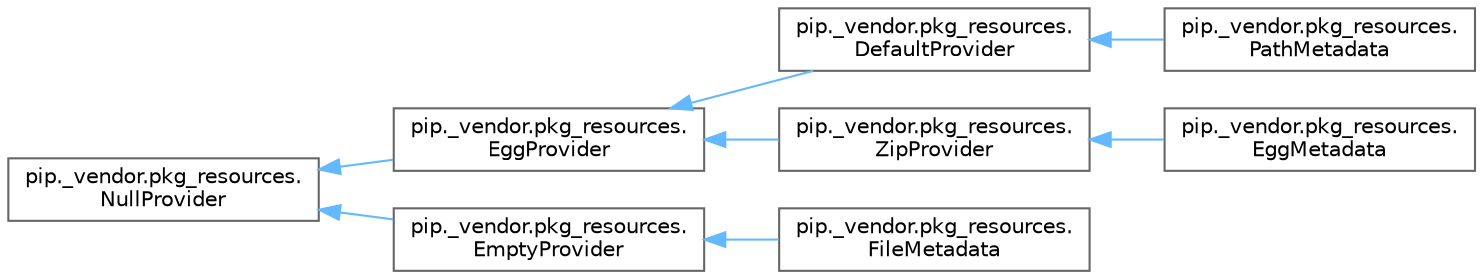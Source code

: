 digraph "Graphical Class Hierarchy"
{
 // LATEX_PDF_SIZE
  bgcolor="transparent";
  edge [fontname=Helvetica,fontsize=10,labelfontname=Helvetica,labelfontsize=10];
  node [fontname=Helvetica,fontsize=10,shape=box,height=0.2,width=0.4];
  rankdir="LR";
  Node0 [id="Node000000",label="pip._vendor.pkg_resources.\lNullProvider",height=0.2,width=0.4,color="grey40", fillcolor="white", style="filled",URL="$classpip_1_1__vendor_1_1pkg__resources_1_1_null_provider.html",tooltip=" "];
  Node0 -> Node1 [id="edge2222_Node000000_Node000001",dir="back",color="steelblue1",style="solid",tooltip=" "];
  Node1 [id="Node000001",label="pip._vendor.pkg_resources.\lEggProvider",height=0.2,width=0.4,color="grey40", fillcolor="white", style="filled",URL="$classpip_1_1__vendor_1_1pkg__resources_1_1_egg_provider.html",tooltip=" "];
  Node1 -> Node2 [id="edge2223_Node000001_Node000002",dir="back",color="steelblue1",style="solid",tooltip=" "];
  Node2 [id="Node000002",label="pip._vendor.pkg_resources.\lDefaultProvider",height=0.2,width=0.4,color="grey40", fillcolor="white", style="filled",URL="$classpip_1_1__vendor_1_1pkg__resources_1_1_default_provider.html",tooltip=" "];
  Node2 -> Node3 [id="edge2224_Node000002_Node000003",dir="back",color="steelblue1",style="solid",tooltip=" "];
  Node3 [id="Node000003",label="pip._vendor.pkg_resources.\lPathMetadata",height=0.2,width=0.4,color="grey40", fillcolor="white", style="filled",URL="$classpip_1_1__vendor_1_1pkg__resources_1_1_path_metadata.html",tooltip=" "];
  Node1 -> Node4 [id="edge2225_Node000001_Node000004",dir="back",color="steelblue1",style="solid",tooltip=" "];
  Node4 [id="Node000004",label="pip._vendor.pkg_resources.\lZipProvider",height=0.2,width=0.4,color="grey40", fillcolor="white", style="filled",URL="$classpip_1_1__vendor_1_1pkg__resources_1_1_zip_provider.html",tooltip=" "];
  Node4 -> Node5 [id="edge2226_Node000004_Node000005",dir="back",color="steelblue1",style="solid",tooltip=" "];
  Node5 [id="Node000005",label="pip._vendor.pkg_resources.\lEggMetadata",height=0.2,width=0.4,color="grey40", fillcolor="white", style="filled",URL="$classpip_1_1__vendor_1_1pkg__resources_1_1_egg_metadata.html",tooltip=" "];
  Node0 -> Node6 [id="edge2227_Node000000_Node000006",dir="back",color="steelblue1",style="solid",tooltip=" "];
  Node6 [id="Node000006",label="pip._vendor.pkg_resources.\lEmptyProvider",height=0.2,width=0.4,color="grey40", fillcolor="white", style="filled",URL="$classpip_1_1__vendor_1_1pkg__resources_1_1_empty_provider.html",tooltip=" "];
  Node6 -> Node7 [id="edge2228_Node000006_Node000007",dir="back",color="steelblue1",style="solid",tooltip=" "];
  Node7 [id="Node000007",label="pip._vendor.pkg_resources.\lFileMetadata",height=0.2,width=0.4,color="grey40", fillcolor="white", style="filled",URL="$classpip_1_1__vendor_1_1pkg__resources_1_1_file_metadata.html",tooltip=" "];
}
